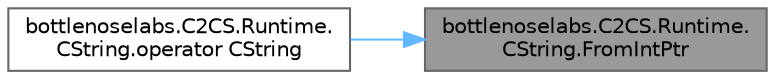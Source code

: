 digraph "bottlenoselabs.C2CS.Runtime.CString.FromIntPtr"
{
 // LATEX_PDF_SIZE
  bgcolor="transparent";
  edge [fontname=Helvetica,fontsize=10,labelfontname=Helvetica,labelfontsize=10];
  node [fontname=Helvetica,fontsize=10,shape=box,height=0.2,width=0.4];
  rankdir="RL";
  Node1 [id="Node000001",label="bottlenoselabs.C2CS.Runtime.\lCString.FromIntPtr",height=0.2,width=0.4,color="gray40", fillcolor="grey60", style="filled", fontcolor="black",tooltip="Performs an explicit conversion from an IntPtr to a CString."];
  Node1 -> Node2 [id="edge1_Node000001_Node000002",dir="back",color="steelblue1",style="solid",tooltip=" "];
  Node2 [id="Node000002",label="bottlenoselabs.C2CS.Runtime.\lCString.operator CString",height=0.2,width=0.4,color="grey40", fillcolor="white", style="filled",URL="$structbottlenoselabs_1_1_c2_c_s_1_1_runtime_1_1_c_string.html#acba11fd165ef3974f9c62f5933529726",tooltip="Performs an explicit conversion from an IntPtr to a CString."];
}
